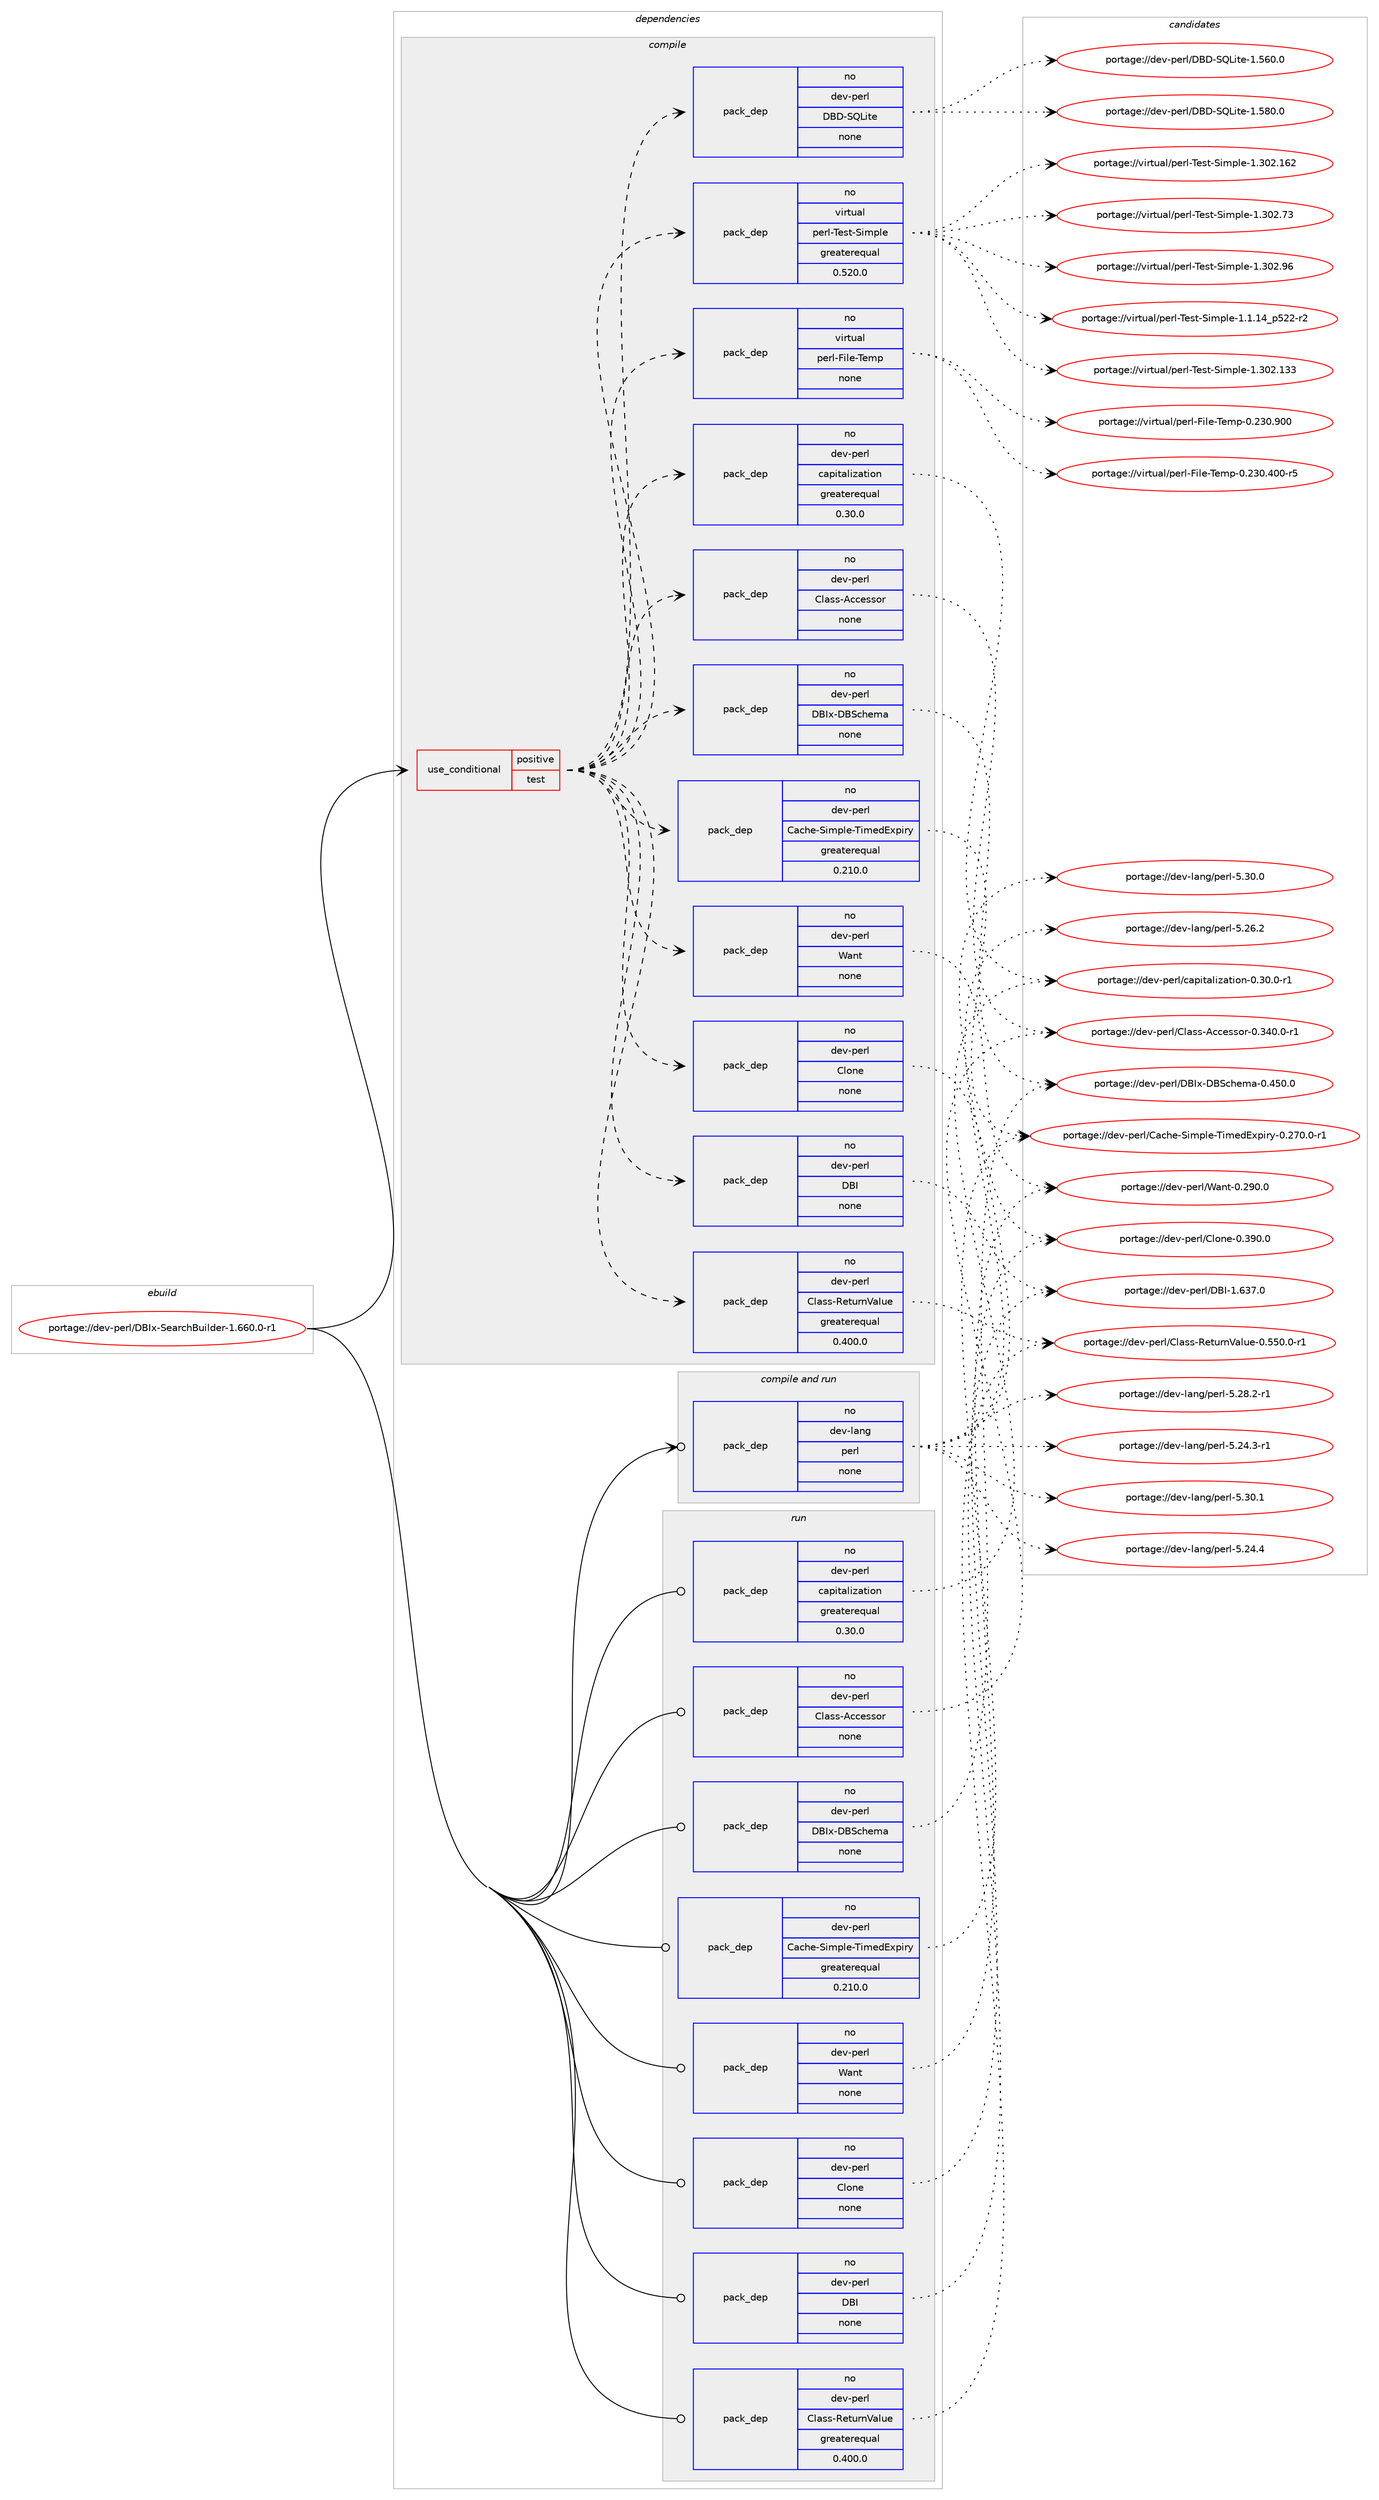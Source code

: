 digraph prolog {

# *************
# Graph options
# *************

newrank=true;
concentrate=true;
compound=true;
graph [rankdir=LR,fontname=Helvetica,fontsize=10,ranksep=1.5];#, ranksep=2.5, nodesep=0.2];
edge  [arrowhead=vee];
node  [fontname=Helvetica,fontsize=10];

# **********
# The ebuild
# **********

subgraph cluster_leftcol {
color=gray;
rank=same;
label=<<i>ebuild</i>>;
id [label="portage://dev-perl/DBIx-SearchBuilder-1.660.0-r1", color=red, width=4, href="../dev-perl/DBIx-SearchBuilder-1.660.0-r1.svg"];
}

# ****************
# The dependencies
# ****************

subgraph cluster_midcol {
color=gray;
label=<<i>dependencies</i>>;
subgraph cluster_compile {
fillcolor="#eeeeee";
style=filled;
label=<<i>compile</i>>;
subgraph cond22770 {
dependency110706 [label=<<TABLE BORDER="0" CELLBORDER="1" CELLSPACING="0" CELLPADDING="4"><TR><TD ROWSPAN="3" CELLPADDING="10">use_conditional</TD></TR><TR><TD>positive</TD></TR><TR><TD>test</TD></TR></TABLE>>, shape=none, color=red];
subgraph pack84764 {
dependency110707 [label=<<TABLE BORDER="0" CELLBORDER="1" CELLSPACING="0" CELLPADDING="4" WIDTH="220"><TR><TD ROWSPAN="6" CELLPADDING="30">pack_dep</TD></TR><TR><TD WIDTH="110">no</TD></TR><TR><TD>dev-perl</TD></TR><TR><TD>Cache-Simple-TimedExpiry</TD></TR><TR><TD>greaterequal</TD></TR><TR><TD>0.210.0</TD></TR></TABLE>>, shape=none, color=blue];
}
dependency110706:e -> dependency110707:w [weight=20,style="dashed",arrowhead="vee"];
subgraph pack84765 {
dependency110708 [label=<<TABLE BORDER="0" CELLBORDER="1" CELLSPACING="0" CELLPADDING="4" WIDTH="220"><TR><TD ROWSPAN="6" CELLPADDING="30">pack_dep</TD></TR><TR><TD WIDTH="110">no</TD></TR><TR><TD>dev-perl</TD></TR><TR><TD>capitalization</TD></TR><TR><TD>greaterequal</TD></TR><TR><TD>0.30.0</TD></TR></TABLE>>, shape=none, color=blue];
}
dependency110706:e -> dependency110708:w [weight=20,style="dashed",arrowhead="vee"];
subgraph pack84766 {
dependency110709 [label=<<TABLE BORDER="0" CELLBORDER="1" CELLSPACING="0" CELLPADDING="4" WIDTH="220"><TR><TD ROWSPAN="6" CELLPADDING="30">pack_dep</TD></TR><TR><TD WIDTH="110">no</TD></TR><TR><TD>dev-perl</TD></TR><TR><TD>Class-ReturnValue</TD></TR><TR><TD>greaterequal</TD></TR><TR><TD>0.400.0</TD></TR></TABLE>>, shape=none, color=blue];
}
dependency110706:e -> dependency110709:w [weight=20,style="dashed",arrowhead="vee"];
subgraph pack84767 {
dependency110710 [label=<<TABLE BORDER="0" CELLBORDER="1" CELLSPACING="0" CELLPADDING="4" WIDTH="220"><TR><TD ROWSPAN="6" CELLPADDING="30">pack_dep</TD></TR><TR><TD WIDTH="110">no</TD></TR><TR><TD>dev-perl</TD></TR><TR><TD>Class-Accessor</TD></TR><TR><TD>none</TD></TR><TR><TD></TD></TR></TABLE>>, shape=none, color=blue];
}
dependency110706:e -> dependency110710:w [weight=20,style="dashed",arrowhead="vee"];
subgraph pack84768 {
dependency110711 [label=<<TABLE BORDER="0" CELLBORDER="1" CELLSPACING="0" CELLPADDING="4" WIDTH="220"><TR><TD ROWSPAN="6" CELLPADDING="30">pack_dep</TD></TR><TR><TD WIDTH="110">no</TD></TR><TR><TD>dev-perl</TD></TR><TR><TD>Clone</TD></TR><TR><TD>none</TD></TR><TR><TD></TD></TR></TABLE>>, shape=none, color=blue];
}
dependency110706:e -> dependency110711:w [weight=20,style="dashed",arrowhead="vee"];
subgraph pack84769 {
dependency110712 [label=<<TABLE BORDER="0" CELLBORDER="1" CELLSPACING="0" CELLPADDING="4" WIDTH="220"><TR><TD ROWSPAN="6" CELLPADDING="30">pack_dep</TD></TR><TR><TD WIDTH="110">no</TD></TR><TR><TD>dev-perl</TD></TR><TR><TD>DBI</TD></TR><TR><TD>none</TD></TR><TR><TD></TD></TR></TABLE>>, shape=none, color=blue];
}
dependency110706:e -> dependency110712:w [weight=20,style="dashed",arrowhead="vee"];
subgraph pack84770 {
dependency110713 [label=<<TABLE BORDER="0" CELLBORDER="1" CELLSPACING="0" CELLPADDING="4" WIDTH="220"><TR><TD ROWSPAN="6" CELLPADDING="30">pack_dep</TD></TR><TR><TD WIDTH="110">no</TD></TR><TR><TD>dev-perl</TD></TR><TR><TD>DBIx-DBSchema</TD></TR><TR><TD>none</TD></TR><TR><TD></TD></TR></TABLE>>, shape=none, color=blue];
}
dependency110706:e -> dependency110713:w [weight=20,style="dashed",arrowhead="vee"];
subgraph pack84771 {
dependency110714 [label=<<TABLE BORDER="0" CELLBORDER="1" CELLSPACING="0" CELLPADDING="4" WIDTH="220"><TR><TD ROWSPAN="6" CELLPADDING="30">pack_dep</TD></TR><TR><TD WIDTH="110">no</TD></TR><TR><TD>dev-perl</TD></TR><TR><TD>Want</TD></TR><TR><TD>none</TD></TR><TR><TD></TD></TR></TABLE>>, shape=none, color=blue];
}
dependency110706:e -> dependency110714:w [weight=20,style="dashed",arrowhead="vee"];
subgraph pack84772 {
dependency110715 [label=<<TABLE BORDER="0" CELLBORDER="1" CELLSPACING="0" CELLPADDING="4" WIDTH="220"><TR><TD ROWSPAN="6" CELLPADDING="30">pack_dep</TD></TR><TR><TD WIDTH="110">no</TD></TR><TR><TD>virtual</TD></TR><TR><TD>perl-Test-Simple</TD></TR><TR><TD>greaterequal</TD></TR><TR><TD>0.520.0</TD></TR></TABLE>>, shape=none, color=blue];
}
dependency110706:e -> dependency110715:w [weight=20,style="dashed",arrowhead="vee"];
subgraph pack84773 {
dependency110716 [label=<<TABLE BORDER="0" CELLBORDER="1" CELLSPACING="0" CELLPADDING="4" WIDTH="220"><TR><TD ROWSPAN="6" CELLPADDING="30">pack_dep</TD></TR><TR><TD WIDTH="110">no</TD></TR><TR><TD>dev-perl</TD></TR><TR><TD>DBD-SQLite</TD></TR><TR><TD>none</TD></TR><TR><TD></TD></TR></TABLE>>, shape=none, color=blue];
}
dependency110706:e -> dependency110716:w [weight=20,style="dashed",arrowhead="vee"];
subgraph pack84774 {
dependency110717 [label=<<TABLE BORDER="0" CELLBORDER="1" CELLSPACING="0" CELLPADDING="4" WIDTH="220"><TR><TD ROWSPAN="6" CELLPADDING="30">pack_dep</TD></TR><TR><TD WIDTH="110">no</TD></TR><TR><TD>virtual</TD></TR><TR><TD>perl-File-Temp</TD></TR><TR><TD>none</TD></TR><TR><TD></TD></TR></TABLE>>, shape=none, color=blue];
}
dependency110706:e -> dependency110717:w [weight=20,style="dashed",arrowhead="vee"];
}
id:e -> dependency110706:w [weight=20,style="solid",arrowhead="vee"];
}
subgraph cluster_compileandrun {
fillcolor="#eeeeee";
style=filled;
label=<<i>compile and run</i>>;
subgraph pack84775 {
dependency110718 [label=<<TABLE BORDER="0" CELLBORDER="1" CELLSPACING="0" CELLPADDING="4" WIDTH="220"><TR><TD ROWSPAN="6" CELLPADDING="30">pack_dep</TD></TR><TR><TD WIDTH="110">no</TD></TR><TR><TD>dev-lang</TD></TR><TR><TD>perl</TD></TR><TR><TD>none</TD></TR><TR><TD></TD></TR></TABLE>>, shape=none, color=blue];
}
id:e -> dependency110718:w [weight=20,style="solid",arrowhead="odotvee"];
}
subgraph cluster_run {
fillcolor="#eeeeee";
style=filled;
label=<<i>run</i>>;
subgraph pack84776 {
dependency110719 [label=<<TABLE BORDER="0" CELLBORDER="1" CELLSPACING="0" CELLPADDING="4" WIDTH="220"><TR><TD ROWSPAN="6" CELLPADDING="30">pack_dep</TD></TR><TR><TD WIDTH="110">no</TD></TR><TR><TD>dev-perl</TD></TR><TR><TD>Cache-Simple-TimedExpiry</TD></TR><TR><TD>greaterequal</TD></TR><TR><TD>0.210.0</TD></TR></TABLE>>, shape=none, color=blue];
}
id:e -> dependency110719:w [weight=20,style="solid",arrowhead="odot"];
subgraph pack84777 {
dependency110720 [label=<<TABLE BORDER="0" CELLBORDER="1" CELLSPACING="0" CELLPADDING="4" WIDTH="220"><TR><TD ROWSPAN="6" CELLPADDING="30">pack_dep</TD></TR><TR><TD WIDTH="110">no</TD></TR><TR><TD>dev-perl</TD></TR><TR><TD>Class-Accessor</TD></TR><TR><TD>none</TD></TR><TR><TD></TD></TR></TABLE>>, shape=none, color=blue];
}
id:e -> dependency110720:w [weight=20,style="solid",arrowhead="odot"];
subgraph pack84778 {
dependency110721 [label=<<TABLE BORDER="0" CELLBORDER="1" CELLSPACING="0" CELLPADDING="4" WIDTH="220"><TR><TD ROWSPAN="6" CELLPADDING="30">pack_dep</TD></TR><TR><TD WIDTH="110">no</TD></TR><TR><TD>dev-perl</TD></TR><TR><TD>Class-ReturnValue</TD></TR><TR><TD>greaterequal</TD></TR><TR><TD>0.400.0</TD></TR></TABLE>>, shape=none, color=blue];
}
id:e -> dependency110721:w [weight=20,style="solid",arrowhead="odot"];
subgraph pack84779 {
dependency110722 [label=<<TABLE BORDER="0" CELLBORDER="1" CELLSPACING="0" CELLPADDING="4" WIDTH="220"><TR><TD ROWSPAN="6" CELLPADDING="30">pack_dep</TD></TR><TR><TD WIDTH="110">no</TD></TR><TR><TD>dev-perl</TD></TR><TR><TD>Clone</TD></TR><TR><TD>none</TD></TR><TR><TD></TD></TR></TABLE>>, shape=none, color=blue];
}
id:e -> dependency110722:w [weight=20,style="solid",arrowhead="odot"];
subgraph pack84780 {
dependency110723 [label=<<TABLE BORDER="0" CELLBORDER="1" CELLSPACING="0" CELLPADDING="4" WIDTH="220"><TR><TD ROWSPAN="6" CELLPADDING="30">pack_dep</TD></TR><TR><TD WIDTH="110">no</TD></TR><TR><TD>dev-perl</TD></TR><TR><TD>DBI</TD></TR><TR><TD>none</TD></TR><TR><TD></TD></TR></TABLE>>, shape=none, color=blue];
}
id:e -> dependency110723:w [weight=20,style="solid",arrowhead="odot"];
subgraph pack84781 {
dependency110724 [label=<<TABLE BORDER="0" CELLBORDER="1" CELLSPACING="0" CELLPADDING="4" WIDTH="220"><TR><TD ROWSPAN="6" CELLPADDING="30">pack_dep</TD></TR><TR><TD WIDTH="110">no</TD></TR><TR><TD>dev-perl</TD></TR><TR><TD>DBIx-DBSchema</TD></TR><TR><TD>none</TD></TR><TR><TD></TD></TR></TABLE>>, shape=none, color=blue];
}
id:e -> dependency110724:w [weight=20,style="solid",arrowhead="odot"];
subgraph pack84782 {
dependency110725 [label=<<TABLE BORDER="0" CELLBORDER="1" CELLSPACING="0" CELLPADDING="4" WIDTH="220"><TR><TD ROWSPAN="6" CELLPADDING="30">pack_dep</TD></TR><TR><TD WIDTH="110">no</TD></TR><TR><TD>dev-perl</TD></TR><TR><TD>Want</TD></TR><TR><TD>none</TD></TR><TR><TD></TD></TR></TABLE>>, shape=none, color=blue];
}
id:e -> dependency110725:w [weight=20,style="solid",arrowhead="odot"];
subgraph pack84783 {
dependency110726 [label=<<TABLE BORDER="0" CELLBORDER="1" CELLSPACING="0" CELLPADDING="4" WIDTH="220"><TR><TD ROWSPAN="6" CELLPADDING="30">pack_dep</TD></TR><TR><TD WIDTH="110">no</TD></TR><TR><TD>dev-perl</TD></TR><TR><TD>capitalization</TD></TR><TR><TD>greaterequal</TD></TR><TR><TD>0.30.0</TD></TR></TABLE>>, shape=none, color=blue];
}
id:e -> dependency110726:w [weight=20,style="solid",arrowhead="odot"];
}
}

# **************
# The candidates
# **************

subgraph cluster_choices {
rank=same;
color=gray;
label=<<i>candidates</i>>;

subgraph choice84764 {
color=black;
nodesep=1;
choiceportage1001011184511210111410847679799104101458310510911210810145841051091011006912011210511412145484650554846484511449 [label="portage://dev-perl/Cache-Simple-TimedExpiry-0.270.0-r1", color=red, width=4,href="../dev-perl/Cache-Simple-TimedExpiry-0.270.0-r1.svg"];
dependency110707:e -> choiceportage1001011184511210111410847679799104101458310510911210810145841051091011006912011210511412145484650554846484511449:w [style=dotted,weight="100"];
}
subgraph choice84765 {
color=black;
nodesep=1;
choiceportage100101118451121011141084799971121051169710810512297116105111110454846514846484511449 [label="portage://dev-perl/capitalization-0.30.0-r1", color=red, width=4,href="../dev-perl/capitalization-0.30.0-r1.svg"];
dependency110708:e -> choiceportage100101118451121011141084799971121051169710810512297116105111110454846514846484511449:w [style=dotted,weight="100"];
}
subgraph choice84766 {
color=black;
nodesep=1;
choiceportage100101118451121011141084767108971151154582101116117114110869710811710145484653534846484511449 [label="portage://dev-perl/Class-ReturnValue-0.550.0-r1", color=red, width=4,href="../dev-perl/Class-ReturnValue-0.550.0-r1.svg"];
dependency110709:e -> choiceportage100101118451121011141084767108971151154582101116117114110869710811710145484653534846484511449:w [style=dotted,weight="100"];
}
subgraph choice84767 {
color=black;
nodesep=1;
choiceportage100101118451121011141084767108971151154565999910111511511111445484651524846484511449 [label="portage://dev-perl/Class-Accessor-0.340.0-r1", color=red, width=4,href="../dev-perl/Class-Accessor-0.340.0-r1.svg"];
dependency110710:e -> choiceportage100101118451121011141084767108971151154565999910111511511111445484651524846484511449:w [style=dotted,weight="100"];
}
subgraph choice84768 {
color=black;
nodesep=1;
choiceportage1001011184511210111410847671081111101014548465157484648 [label="portage://dev-perl/Clone-0.390.0", color=red, width=4,href="../dev-perl/Clone-0.390.0.svg"];
dependency110711:e -> choiceportage1001011184511210111410847671081111101014548465157484648:w [style=dotted,weight="100"];
}
subgraph choice84769 {
color=black;
nodesep=1;
choiceportage10010111845112101114108476866734549465451554648 [label="portage://dev-perl/DBI-1.637.0", color=red, width=4,href="../dev-perl/DBI-1.637.0.svg"];
dependency110712:e -> choiceportage10010111845112101114108476866734549465451554648:w [style=dotted,weight="100"];
}
subgraph choice84770 {
color=black;
nodesep=1;
choiceportage10010111845112101114108476866731204568668399104101109974548465253484648 [label="portage://dev-perl/DBIx-DBSchema-0.450.0", color=red, width=4,href="../dev-perl/DBIx-DBSchema-0.450.0.svg"];
dependency110713:e -> choiceportage10010111845112101114108476866731204568668399104101109974548465253484648:w [style=dotted,weight="100"];
}
subgraph choice84771 {
color=black;
nodesep=1;
choiceportage100101118451121011141084787971101164548465057484648 [label="portage://dev-perl/Want-0.290.0", color=red, width=4,href="../dev-perl/Want-0.290.0.svg"];
dependency110714:e -> choiceportage100101118451121011141084787971101164548465057484648:w [style=dotted,weight="100"];
}
subgraph choice84772 {
color=black;
nodesep=1;
choiceportage11810511411611797108471121011141084584101115116458310510911210810145494649464952951125350504511450 [label="portage://virtual/perl-Test-Simple-1.1.14_p522-r2", color=red, width=4,href="../virtual/perl-Test-Simple-1.1.14_p522-r2.svg"];
choiceportage11810511411611797108471121011141084584101115116458310510911210810145494651485046495151 [label="portage://virtual/perl-Test-Simple-1.302.133", color=red, width=4,href="../virtual/perl-Test-Simple-1.302.133.svg"];
choiceportage11810511411611797108471121011141084584101115116458310510911210810145494651485046495450 [label="portage://virtual/perl-Test-Simple-1.302.162", color=red, width=4,href="../virtual/perl-Test-Simple-1.302.162.svg"];
choiceportage118105114116117971084711210111410845841011151164583105109112108101454946514850465551 [label="portage://virtual/perl-Test-Simple-1.302.73", color=red, width=4,href="../virtual/perl-Test-Simple-1.302.73.svg"];
choiceportage118105114116117971084711210111410845841011151164583105109112108101454946514850465754 [label="portage://virtual/perl-Test-Simple-1.302.96", color=red, width=4,href="../virtual/perl-Test-Simple-1.302.96.svg"];
dependency110715:e -> choiceportage11810511411611797108471121011141084584101115116458310510911210810145494649464952951125350504511450:w [style=dotted,weight="100"];
dependency110715:e -> choiceportage11810511411611797108471121011141084584101115116458310510911210810145494651485046495151:w [style=dotted,weight="100"];
dependency110715:e -> choiceportage11810511411611797108471121011141084584101115116458310510911210810145494651485046495450:w [style=dotted,weight="100"];
dependency110715:e -> choiceportage118105114116117971084711210111410845841011151164583105109112108101454946514850465551:w [style=dotted,weight="100"];
dependency110715:e -> choiceportage118105114116117971084711210111410845841011151164583105109112108101454946514850465754:w [style=dotted,weight="100"];
}
subgraph choice84773 {
color=black;
nodesep=1;
choiceportage1001011184511210111410847686668458381761051161014549465354484648 [label="portage://dev-perl/DBD-SQLite-1.560.0", color=red, width=4,href="../dev-perl/DBD-SQLite-1.560.0.svg"];
choiceportage1001011184511210111410847686668458381761051161014549465356484648 [label="portage://dev-perl/DBD-SQLite-1.580.0", color=red, width=4,href="../dev-perl/DBD-SQLite-1.580.0.svg"];
dependency110716:e -> choiceportage1001011184511210111410847686668458381761051161014549465354484648:w [style=dotted,weight="100"];
dependency110716:e -> choiceportage1001011184511210111410847686668458381761051161014549465356484648:w [style=dotted,weight="100"];
}
subgraph choice84774 {
color=black;
nodesep=1;
choiceportage118105114116117971084711210111410845701051081014584101109112454846505148465248484511453 [label="portage://virtual/perl-File-Temp-0.230.400-r5", color=red, width=4,href="../virtual/perl-File-Temp-0.230.400-r5.svg"];
choiceportage11810511411611797108471121011141084570105108101458410110911245484650514846574848 [label="portage://virtual/perl-File-Temp-0.230.900", color=red, width=4,href="../virtual/perl-File-Temp-0.230.900.svg"];
dependency110717:e -> choiceportage118105114116117971084711210111410845701051081014584101109112454846505148465248484511453:w [style=dotted,weight="100"];
dependency110717:e -> choiceportage11810511411611797108471121011141084570105108101458410110911245484650514846574848:w [style=dotted,weight="100"];
}
subgraph choice84775 {
color=black;
nodesep=1;
choiceportage100101118451089711010347112101114108455346505246514511449 [label="portage://dev-lang/perl-5.24.3-r1", color=red, width=4,href="../dev-lang/perl-5.24.3-r1.svg"];
choiceportage10010111845108971101034711210111410845534650524652 [label="portage://dev-lang/perl-5.24.4", color=red, width=4,href="../dev-lang/perl-5.24.4.svg"];
choiceportage10010111845108971101034711210111410845534650544650 [label="portage://dev-lang/perl-5.26.2", color=red, width=4,href="../dev-lang/perl-5.26.2.svg"];
choiceportage100101118451089711010347112101114108455346505646504511449 [label="portage://dev-lang/perl-5.28.2-r1", color=red, width=4,href="../dev-lang/perl-5.28.2-r1.svg"];
choiceportage10010111845108971101034711210111410845534651484648 [label="portage://dev-lang/perl-5.30.0", color=red, width=4,href="../dev-lang/perl-5.30.0.svg"];
choiceportage10010111845108971101034711210111410845534651484649 [label="portage://dev-lang/perl-5.30.1", color=red, width=4,href="../dev-lang/perl-5.30.1.svg"];
dependency110718:e -> choiceportage100101118451089711010347112101114108455346505246514511449:w [style=dotted,weight="100"];
dependency110718:e -> choiceportage10010111845108971101034711210111410845534650524652:w [style=dotted,weight="100"];
dependency110718:e -> choiceportage10010111845108971101034711210111410845534650544650:w [style=dotted,weight="100"];
dependency110718:e -> choiceportage100101118451089711010347112101114108455346505646504511449:w [style=dotted,weight="100"];
dependency110718:e -> choiceportage10010111845108971101034711210111410845534651484648:w [style=dotted,weight="100"];
dependency110718:e -> choiceportage10010111845108971101034711210111410845534651484649:w [style=dotted,weight="100"];
}
subgraph choice84776 {
color=black;
nodesep=1;
choiceportage1001011184511210111410847679799104101458310510911210810145841051091011006912011210511412145484650554846484511449 [label="portage://dev-perl/Cache-Simple-TimedExpiry-0.270.0-r1", color=red, width=4,href="../dev-perl/Cache-Simple-TimedExpiry-0.270.0-r1.svg"];
dependency110719:e -> choiceportage1001011184511210111410847679799104101458310510911210810145841051091011006912011210511412145484650554846484511449:w [style=dotted,weight="100"];
}
subgraph choice84777 {
color=black;
nodesep=1;
choiceportage100101118451121011141084767108971151154565999910111511511111445484651524846484511449 [label="portage://dev-perl/Class-Accessor-0.340.0-r1", color=red, width=4,href="../dev-perl/Class-Accessor-0.340.0-r1.svg"];
dependency110720:e -> choiceportage100101118451121011141084767108971151154565999910111511511111445484651524846484511449:w [style=dotted,weight="100"];
}
subgraph choice84778 {
color=black;
nodesep=1;
choiceportage100101118451121011141084767108971151154582101116117114110869710811710145484653534846484511449 [label="portage://dev-perl/Class-ReturnValue-0.550.0-r1", color=red, width=4,href="../dev-perl/Class-ReturnValue-0.550.0-r1.svg"];
dependency110721:e -> choiceportage100101118451121011141084767108971151154582101116117114110869710811710145484653534846484511449:w [style=dotted,weight="100"];
}
subgraph choice84779 {
color=black;
nodesep=1;
choiceportage1001011184511210111410847671081111101014548465157484648 [label="portage://dev-perl/Clone-0.390.0", color=red, width=4,href="../dev-perl/Clone-0.390.0.svg"];
dependency110722:e -> choiceportage1001011184511210111410847671081111101014548465157484648:w [style=dotted,weight="100"];
}
subgraph choice84780 {
color=black;
nodesep=1;
choiceportage10010111845112101114108476866734549465451554648 [label="portage://dev-perl/DBI-1.637.0", color=red, width=4,href="../dev-perl/DBI-1.637.0.svg"];
dependency110723:e -> choiceportage10010111845112101114108476866734549465451554648:w [style=dotted,weight="100"];
}
subgraph choice84781 {
color=black;
nodesep=1;
choiceportage10010111845112101114108476866731204568668399104101109974548465253484648 [label="portage://dev-perl/DBIx-DBSchema-0.450.0", color=red, width=4,href="../dev-perl/DBIx-DBSchema-0.450.0.svg"];
dependency110724:e -> choiceportage10010111845112101114108476866731204568668399104101109974548465253484648:w [style=dotted,weight="100"];
}
subgraph choice84782 {
color=black;
nodesep=1;
choiceportage100101118451121011141084787971101164548465057484648 [label="portage://dev-perl/Want-0.290.0", color=red, width=4,href="../dev-perl/Want-0.290.0.svg"];
dependency110725:e -> choiceportage100101118451121011141084787971101164548465057484648:w [style=dotted,weight="100"];
}
subgraph choice84783 {
color=black;
nodesep=1;
choiceportage100101118451121011141084799971121051169710810512297116105111110454846514846484511449 [label="portage://dev-perl/capitalization-0.30.0-r1", color=red, width=4,href="../dev-perl/capitalization-0.30.0-r1.svg"];
dependency110726:e -> choiceportage100101118451121011141084799971121051169710810512297116105111110454846514846484511449:w [style=dotted,weight="100"];
}
}

}
